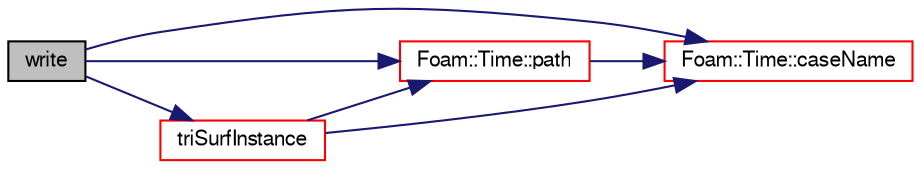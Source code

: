 digraph "write"
{
  bgcolor="transparent";
  edge [fontname="FreeSans",fontsize="10",labelfontname="FreeSans",labelfontsize="10"];
  node [fontname="FreeSans",fontsize="10",shape=record];
  rankdir="LR";
  Node993 [label="write",height=0.2,width=0.4,color="black", fillcolor="grey75", style="filled", fontcolor="black"];
  Node993 -> Node994 [color="midnightblue",fontsize="10",style="solid",fontname="FreeSans"];
  Node994 [label="Foam::Time::caseName",height=0.2,width=0.4,color="red",URL="$a26350.html#afa94f8330053afc8608efb3c01998fc1",tooltip="Return case name. "];
  Node993 -> Node996 [color="midnightblue",fontsize="10",style="solid",fontname="FreeSans"];
  Node996 [label="Foam::Time::path",height=0.2,width=0.4,color="red",URL="$a26350.html#a3a68a482f9904838898709bec94fedc5",tooltip="Return path. "];
  Node996 -> Node994 [color="midnightblue",fontsize="10",style="solid",fontname="FreeSans"];
  Node993 -> Node999 [color="midnightblue",fontsize="10",style="solid",fontname="FreeSans"];
  Node999 [label="triSurfInstance",height=0.2,width=0.4,color="red",URL="$a30598.html#a1ab8d8beae9ae13c09674c78df71224a",tooltip="Name of triSurface directory to use. "];
  Node999 -> Node994 [color="midnightblue",fontsize="10",style="solid",fontname="FreeSans"];
  Node999 -> Node996 [color="midnightblue",fontsize="10",style="solid",fontname="FreeSans"];
}
